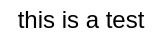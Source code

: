 <mxfile version="16.6.4" type="github">
  <diagram id="eWmRiB-rNDPK_l5ceMwG" name="Page-1">
    <mxGraphModel dx="2942" dy="1092" grid="1" gridSize="10" guides="1" tooltips="1" connect="1" arrows="1" fold="1" page="1" pageScale="1" pageWidth="827" pageHeight="1169" math="0" shadow="0">
      <root>
        <mxCell id="0" />
        <mxCell id="1" parent="0" />
        <mxCell id="KFQZDFtkRmgKprlOLvUD-1" value="this is a test" style="text;html=1;align=center;verticalAlign=middle;resizable=0;points=[];autosize=1;strokeColor=none;fillColor=none;" vertex="1" parent="1">
          <mxGeometry x="210" y="170" width="80" height="20" as="geometry" />
        </mxCell>
      </root>
    </mxGraphModel>
  </diagram>
</mxfile>
